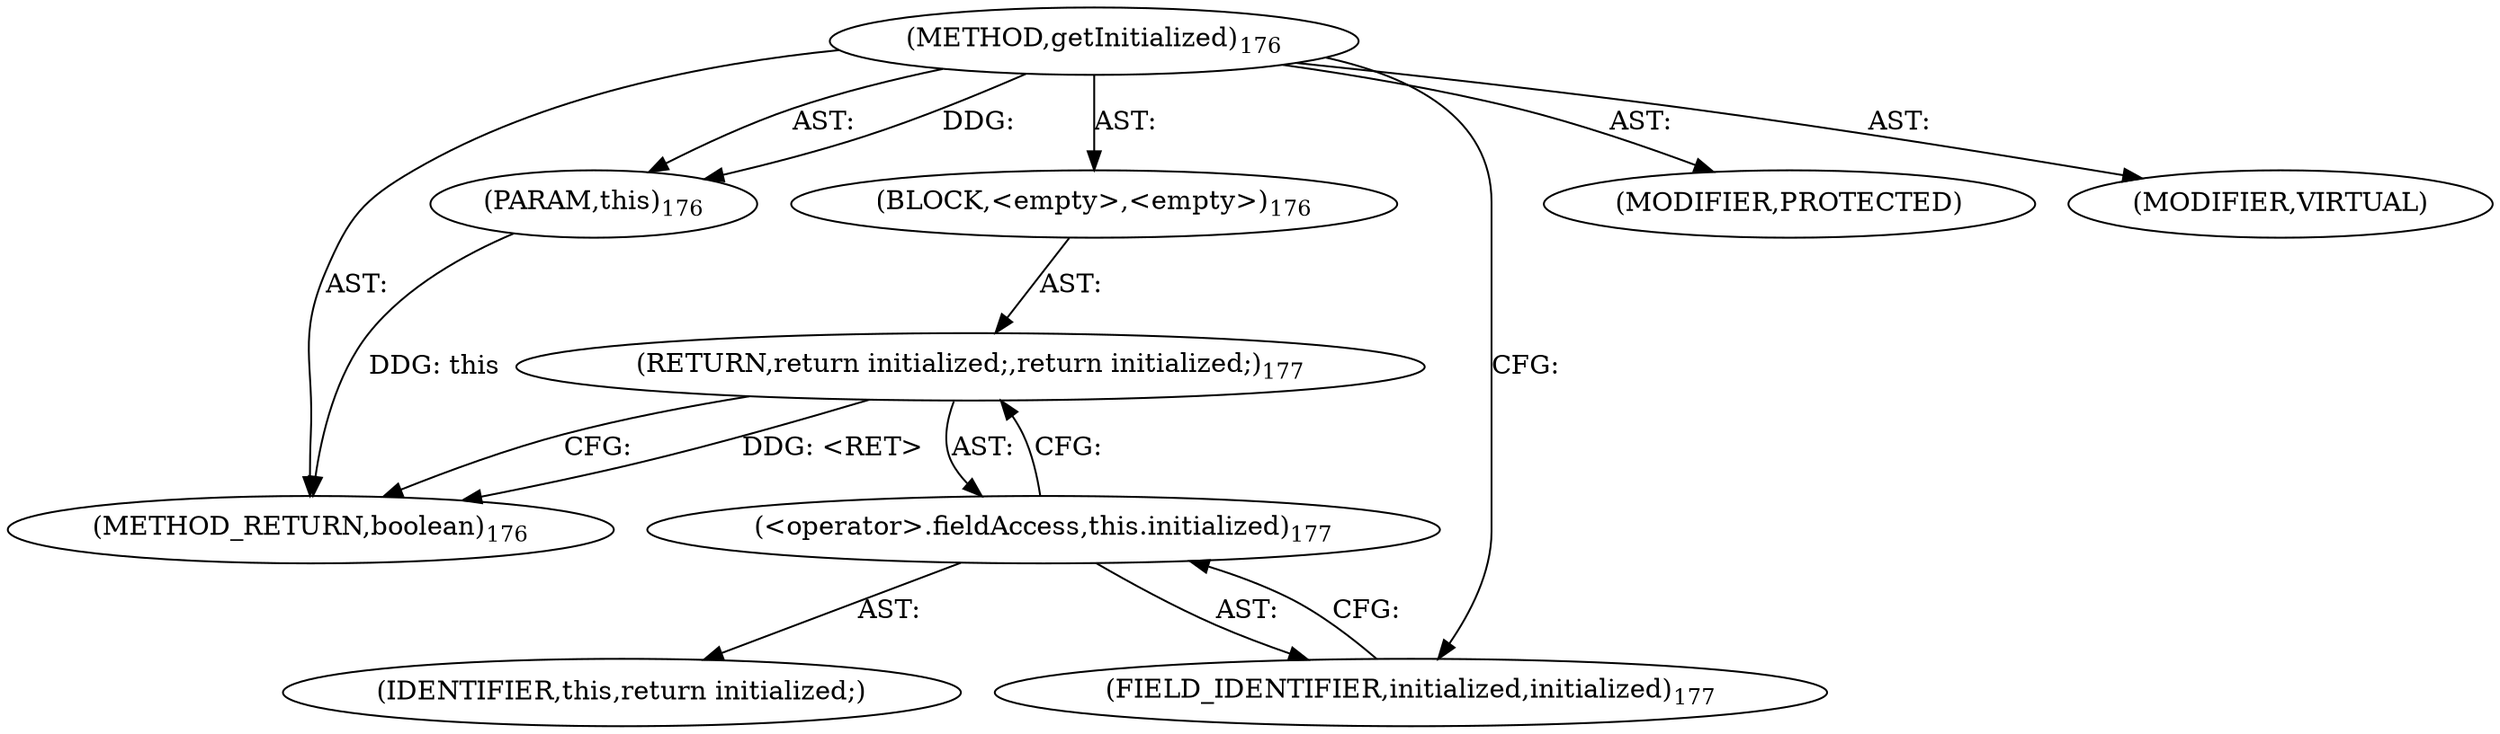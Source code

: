 digraph "getInitialized" {  
"111669149701" [label = <(METHOD,getInitialized)<SUB>176</SUB>> ]
"115964117004" [label = <(PARAM,this)<SUB>176</SUB>> ]
"25769803793" [label = <(BLOCK,&lt;empty&gt;,&lt;empty&gt;)<SUB>176</SUB>> ]
"146028888069" [label = <(RETURN,return initialized;,return initialized;)<SUB>177</SUB>> ]
"30064771115" [label = <(&lt;operator&gt;.fieldAccess,this.initialized)<SUB>177</SUB>> ]
"68719476778" [label = <(IDENTIFIER,this,return initialized;)> ]
"55834574853" [label = <(FIELD_IDENTIFIER,initialized,initialized)<SUB>177</SUB>> ]
"133143986190" [label = <(MODIFIER,PROTECTED)> ]
"133143986191" [label = <(MODIFIER,VIRTUAL)> ]
"128849018885" [label = <(METHOD_RETURN,boolean)<SUB>176</SUB>> ]
  "111669149701" -> "115964117004"  [ label = "AST: "] 
  "111669149701" -> "25769803793"  [ label = "AST: "] 
  "111669149701" -> "133143986190"  [ label = "AST: "] 
  "111669149701" -> "133143986191"  [ label = "AST: "] 
  "111669149701" -> "128849018885"  [ label = "AST: "] 
  "25769803793" -> "146028888069"  [ label = "AST: "] 
  "146028888069" -> "30064771115"  [ label = "AST: "] 
  "30064771115" -> "68719476778"  [ label = "AST: "] 
  "30064771115" -> "55834574853"  [ label = "AST: "] 
  "146028888069" -> "128849018885"  [ label = "CFG: "] 
  "30064771115" -> "146028888069"  [ label = "CFG: "] 
  "55834574853" -> "30064771115"  [ label = "CFG: "] 
  "111669149701" -> "55834574853"  [ label = "CFG: "] 
  "146028888069" -> "128849018885"  [ label = "DDG: &lt;RET&gt;"] 
  "115964117004" -> "128849018885"  [ label = "DDG: this"] 
  "111669149701" -> "115964117004"  [ label = "DDG: "] 
}
